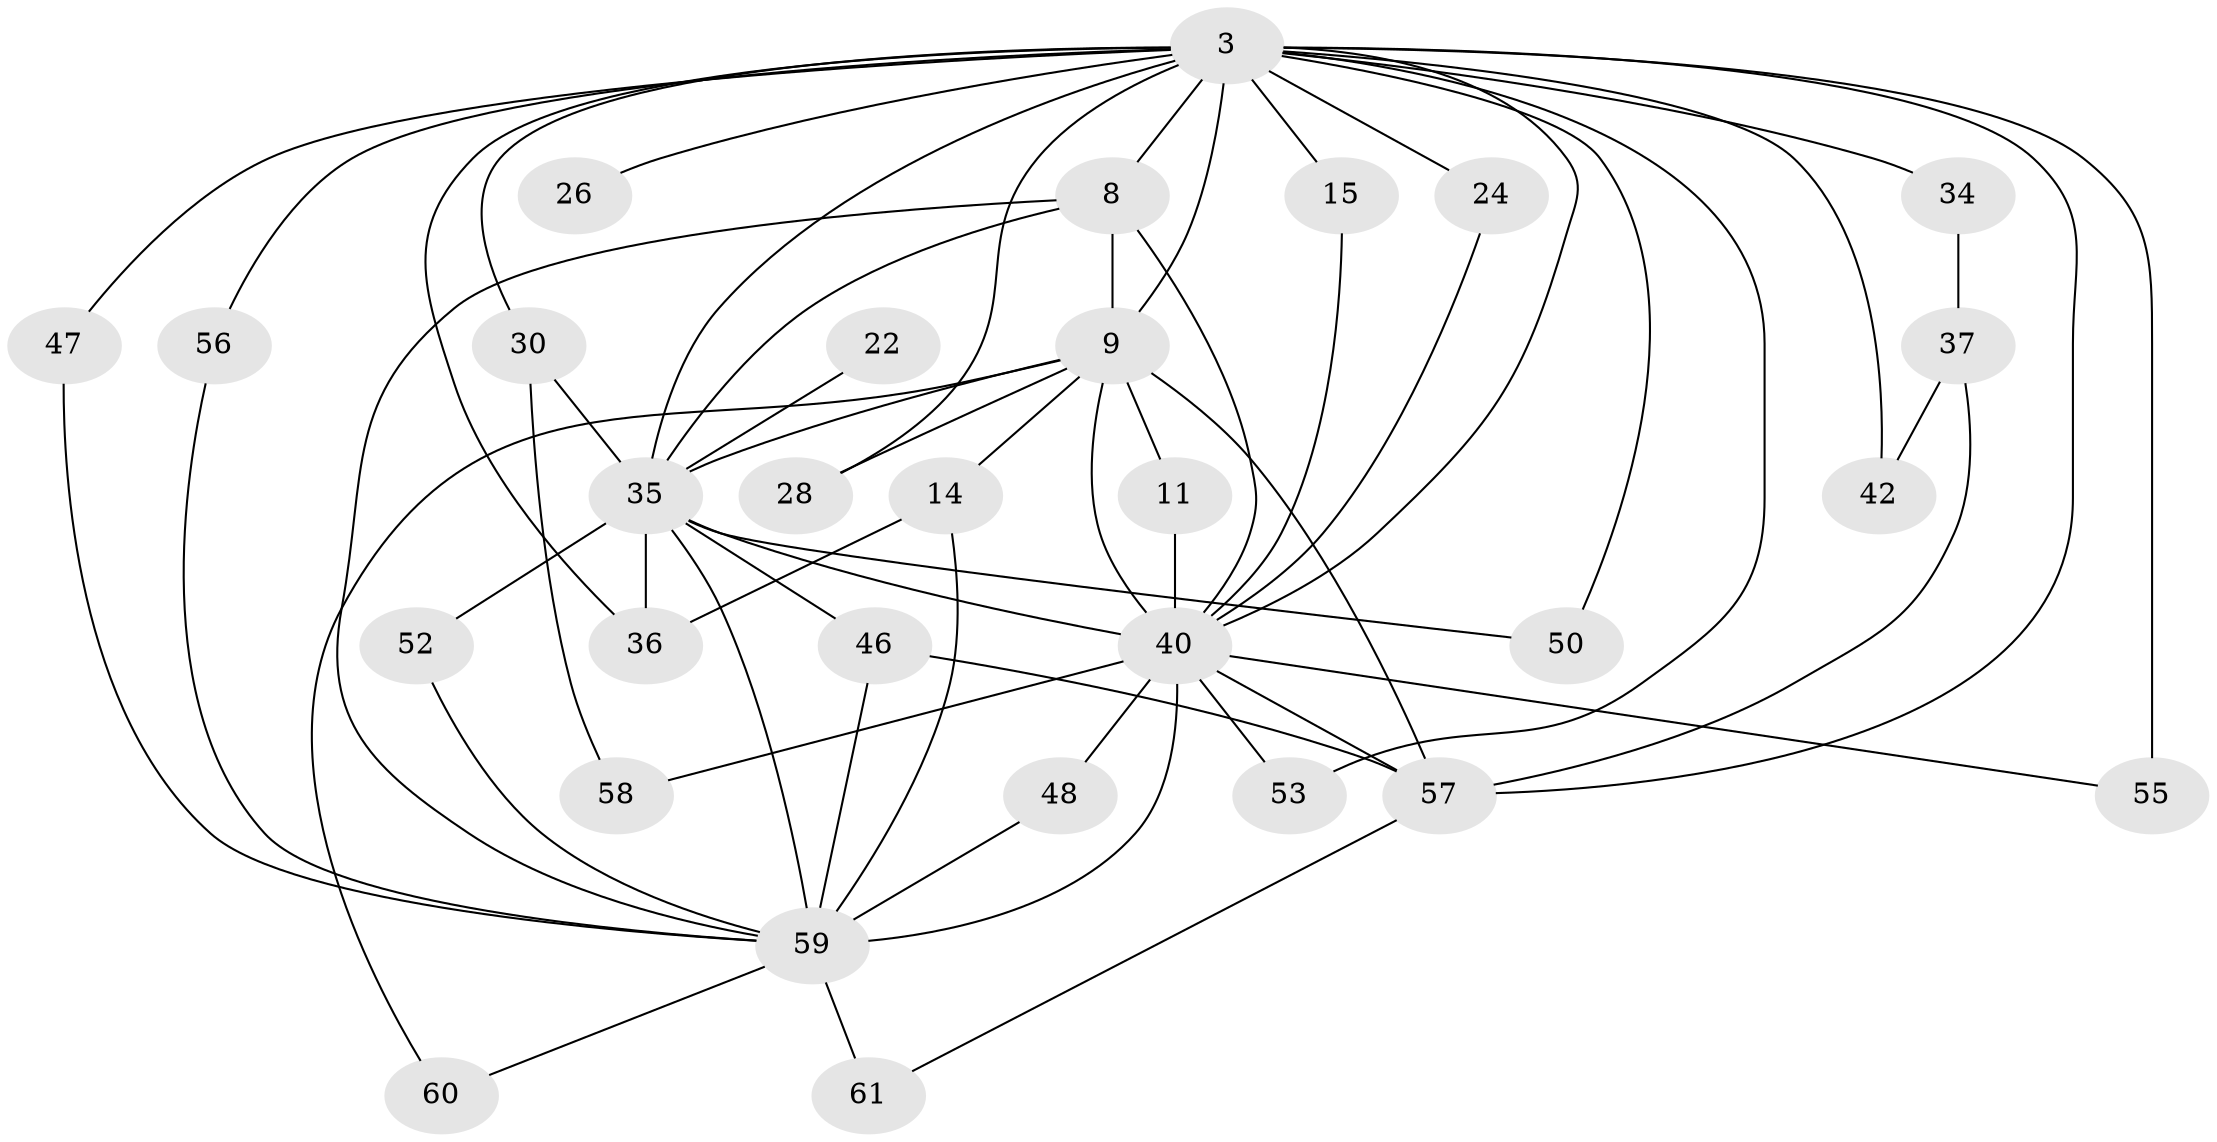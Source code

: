 // original degree distribution, {12: 0.01639344262295082, 20: 0.01639344262295082, 21: 0.01639344262295082, 13: 0.03278688524590164, 17: 0.03278688524590164, 10: 0.03278688524590164, 9: 0.01639344262295082, 18: 0.01639344262295082, 2: 0.47540983606557374, 4: 0.14754098360655737, 5: 0.03278688524590164, 3: 0.16393442622950818}
// Generated by graph-tools (version 1.1) at 2025/44/03/09/25 04:44:08]
// undirected, 30 vertices, 61 edges
graph export_dot {
graph [start="1"]
  node [color=gray90,style=filled];
  3 [super="+2"];
  8 [super="+7"];
  9 [super="+1"];
  11;
  14;
  15;
  22;
  24;
  26;
  28;
  30 [super="+21"];
  34;
  35 [super="+29+5"];
  36 [super="+23"];
  37 [super="+32"];
  40 [super="+39+10"];
  42 [super="+12"];
  46 [super="+38"];
  47;
  48 [super="+18"];
  50;
  52 [super="+19"];
  53 [super="+33"];
  55 [super="+27"];
  56;
  57 [super="+45+16"];
  58;
  59 [super="+49+43+44+51+54"];
  60;
  61;
  3 -- 8 [weight=4];
  3 -- 9 [weight=4];
  3 -- 24;
  3 -- 30 [weight=2];
  3 -- 34 [weight=2];
  3 -- 47;
  3 -- 50;
  3 -- 53;
  3 -- 56;
  3 -- 15;
  3 -- 26;
  3 -- 28;
  3 -- 40 [weight=5];
  3 -- 42 [weight=3];
  3 -- 55 [weight=3];
  3 -- 36;
  3 -- 35 [weight=5];
  3 -- 57;
  8 -- 9 [weight=4];
  8 -- 40 [weight=4];
  8 -- 35 [weight=4];
  8 -- 59;
  9 -- 11;
  9 -- 14 [weight=2];
  9 -- 60;
  9 -- 28;
  9 -- 40 [weight=5];
  9 -- 35 [weight=4];
  9 -- 57;
  11 -- 40;
  14 -- 36;
  14 -- 59;
  15 -- 40;
  22 -- 35;
  24 -- 40;
  30 -- 58;
  30 -- 35;
  34 -- 37;
  35 -- 40 [weight=5];
  35 -- 36;
  35 -- 46 [weight=2];
  35 -- 50;
  35 -- 52 [weight=2];
  35 -- 59 [weight=2];
  37 -- 42;
  37 -- 57;
  40 -- 48 [weight=2];
  40 -- 55;
  40 -- 58;
  40 -- 53;
  40 -- 59 [weight=3];
  40 -- 57 [weight=2];
  46 -- 57;
  46 -- 59 [weight=2];
  47 -- 59;
  48 -- 59;
  52 -- 59 [weight=2];
  56 -- 59;
  57 -- 61;
  59 -- 60;
  59 -- 61;
}
